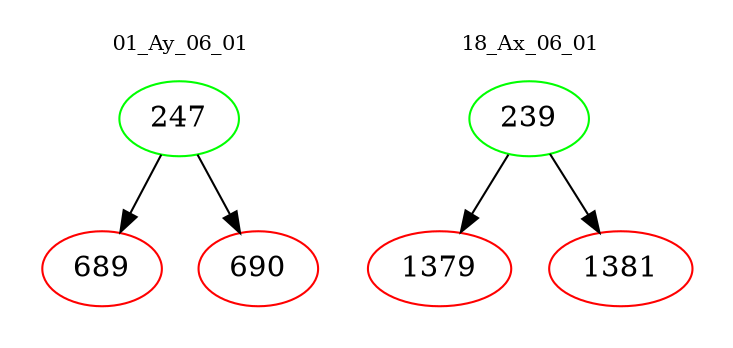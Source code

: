 digraph{
subgraph cluster_0 {
color = white
label = "01_Ay_06_01";
fontsize=10;
T0_247 [label="247", color="green"]
T0_247 -> T0_689 [color="black"]
T0_689 [label="689", color="red"]
T0_247 -> T0_690 [color="black"]
T0_690 [label="690", color="red"]
}
subgraph cluster_1 {
color = white
label = "18_Ax_06_01";
fontsize=10;
T1_239 [label="239", color="green"]
T1_239 -> T1_1379 [color="black"]
T1_1379 [label="1379", color="red"]
T1_239 -> T1_1381 [color="black"]
T1_1381 [label="1381", color="red"]
}
}
